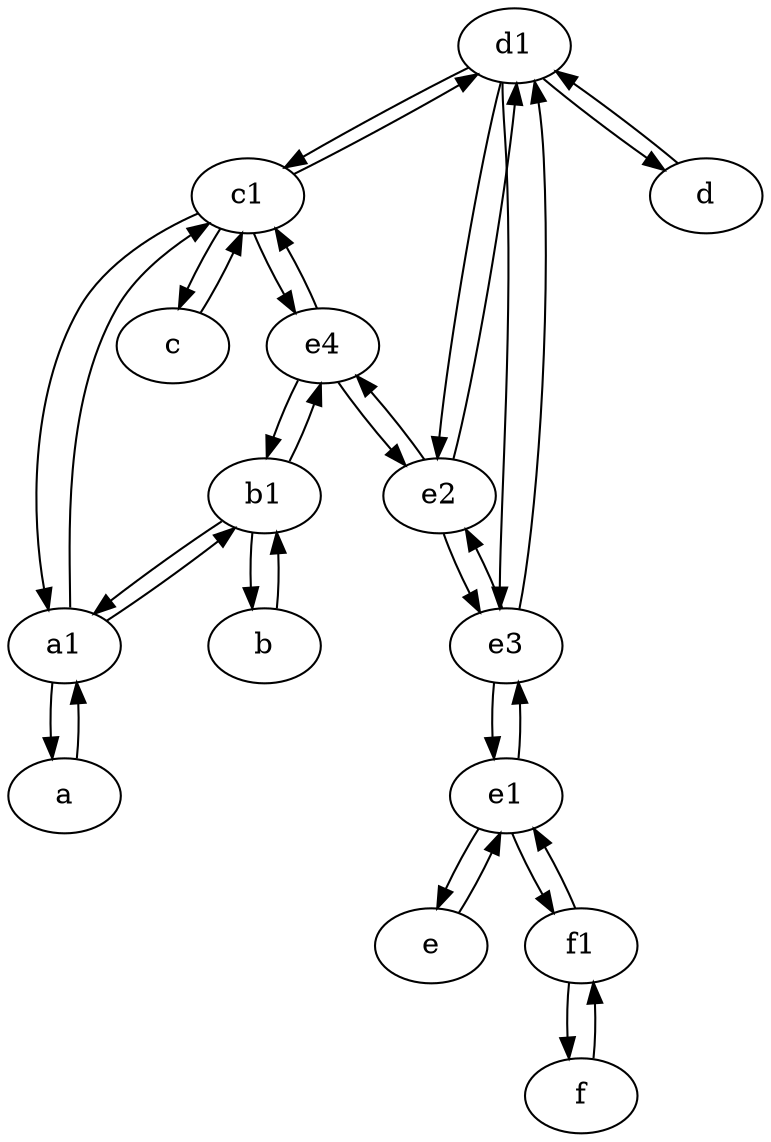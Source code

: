 digraph  {
	d1 [pos="25,30!"];
	c [pos="20,10!"];
	b1 [pos="45,20!"];
	a1 [pos="40,15!"];
	b [pos="50,20!"];
	e [pos="30,50!"];
	f [pos="15,45!"];
	e4;
	c1 [pos="30,15!"];
	e3;
	e1 [pos="25,45!"];
	e2;
	d [pos="20,30!"];
	a [pos="40,10!"];
	f1;
	d1 -> c1;
	e2 -> e3;
	c1 -> a1;
	f1 -> e1;
	a1 -> b1;
	a1 -> a;
	c1 -> d1;
	d1 -> d;
	e3 -> e1;
	e1 -> e;
	e -> e1;
	e4 -> e2;
	e2 -> e4;
	e1 -> e3;
	e3 -> d1;
	b1 -> b;
	e2 -> d1;
	c1 -> e4;
	e4 -> c1;
	a1 -> c1;
	b1 -> a1;
	e1 -> f1;
	c1 -> c;
	d1 -> e3;
	d1 -> e2;
	f1 -> f;
	e4 -> b1;
	e3 -> e2;
	c -> c1;
	d -> d1;
	b1 -> e4;
	a -> a1;
	f -> f1;
	b -> b1;

	}